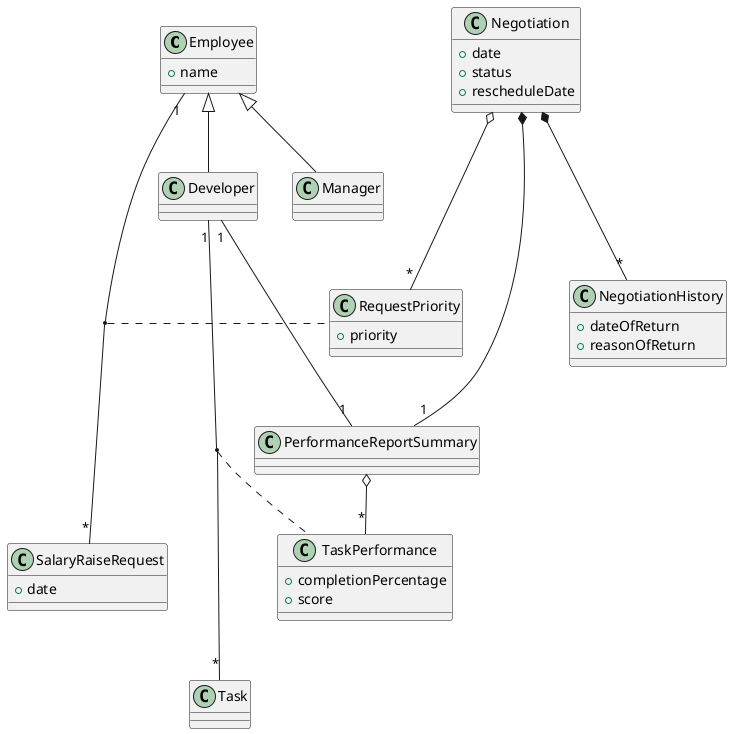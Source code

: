 @startuml
class Employee {
  +name
}
class Developer {
}
class Manager {
}
class Task {
}
class TaskPerformance {
  +completionPercentage
  +score
}
class SalaryRaiseRequest {
  +date
}
class RequestPriority {
  +priority
}
class PerformanceReportSummary {
}
class Negotiation {
  +date
  +status
  +rescheduleDate
}
class NegotiationHistory {
  +dateOfReturn
  +reasonOfReturn
}
Employee <|-- Developer
Employee <|-- Manager
Developer "1" --- "*" Task
(Developer, Task) .. TaskPerformance
Employee "1" ---  "*" SalaryRaiseRequest
(Employee, SalaryRaiseRequest) .. RequestPriority
Developer "1" --- "1" PerformanceReportSummary
PerformanceReportSummary o-- "*" TaskPerformance
Negotiation o--- "*" RequestPriority
Negotiation *--- "1" PerformanceReportSummary
Negotiation *--- "*" NegotiationHistory
@enduml
